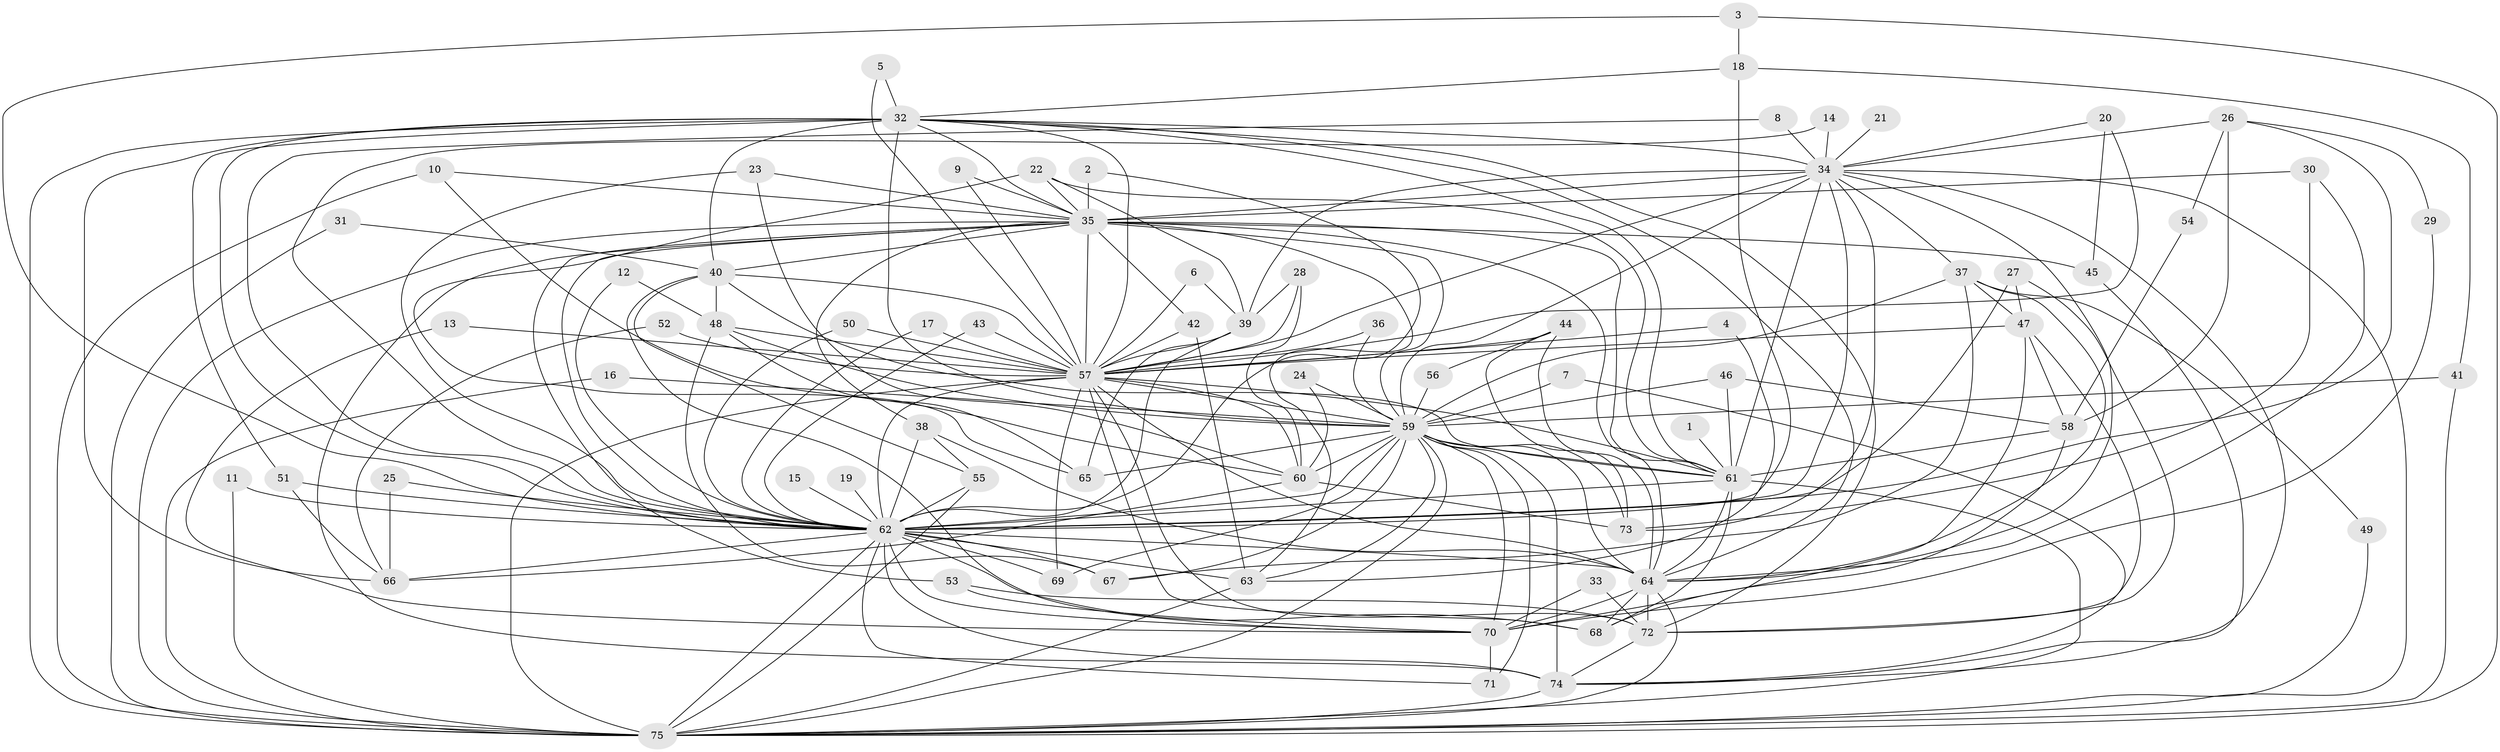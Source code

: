 // original degree distribution, {22: 0.006711409395973154, 18: 0.013422818791946308, 33: 0.006711409395973154, 20: 0.006711409395973154, 16: 0.006711409395973154, 39: 0.006711409395973154, 24: 0.006711409395973154, 29: 0.006711409395973154, 19: 0.006711409395973154, 7: 0.03355704697986577, 5: 0.06040268456375839, 2: 0.5369127516778524, 4: 0.06711409395973154, 10: 0.006711409395973154, 6: 0.013422818791946308, 3: 0.20134228187919462, 8: 0.013422818791946308}
// Generated by graph-tools (version 1.1) at 2025/49/03/09/25 03:49:32]
// undirected, 75 vertices, 209 edges
graph export_dot {
graph [start="1"]
  node [color=gray90,style=filled];
  1;
  2;
  3;
  4;
  5;
  6;
  7;
  8;
  9;
  10;
  11;
  12;
  13;
  14;
  15;
  16;
  17;
  18;
  19;
  20;
  21;
  22;
  23;
  24;
  25;
  26;
  27;
  28;
  29;
  30;
  31;
  32;
  33;
  34;
  35;
  36;
  37;
  38;
  39;
  40;
  41;
  42;
  43;
  44;
  45;
  46;
  47;
  48;
  49;
  50;
  51;
  52;
  53;
  54;
  55;
  56;
  57;
  58;
  59;
  60;
  61;
  62;
  63;
  64;
  65;
  66;
  67;
  68;
  69;
  70;
  71;
  72;
  73;
  74;
  75;
  1 -- 61 [weight=1.0];
  2 -- 35 [weight=1.0];
  2 -- 62 [weight=1.0];
  3 -- 18 [weight=1.0];
  3 -- 62 [weight=1.0];
  3 -- 75 [weight=1.0];
  4 -- 57 [weight=1.0];
  4 -- 63 [weight=1.0];
  5 -- 32 [weight=1.0];
  5 -- 57 [weight=1.0];
  6 -- 39 [weight=1.0];
  6 -- 57 [weight=1.0];
  7 -- 59 [weight=1.0];
  7 -- 74 [weight=1.0];
  8 -- 34 [weight=1.0];
  8 -- 62 [weight=1.0];
  9 -- 35 [weight=1.0];
  9 -- 57 [weight=1.0];
  10 -- 35 [weight=1.0];
  10 -- 60 [weight=1.0];
  10 -- 75 [weight=1.0];
  11 -- 62 [weight=1.0];
  11 -- 75 [weight=1.0];
  12 -- 48 [weight=1.0];
  12 -- 62 [weight=1.0];
  13 -- 57 [weight=1.0];
  13 -- 70 [weight=1.0];
  14 -- 34 [weight=1.0];
  14 -- 62 [weight=1.0];
  15 -- 62 [weight=1.0];
  16 -- 59 [weight=1.0];
  16 -- 75 [weight=1.0];
  17 -- 57 [weight=1.0];
  17 -- 62 [weight=1.0];
  18 -- 32 [weight=1.0];
  18 -- 41 [weight=1.0];
  18 -- 62 [weight=1.0];
  19 -- 62 [weight=1.0];
  20 -- 34 [weight=1.0];
  20 -- 45 [weight=1.0];
  20 -- 57 [weight=1.0];
  21 -- 34 [weight=1.0];
  22 -- 35 [weight=1.0];
  22 -- 39 [weight=1.0];
  22 -- 61 [weight=1.0];
  22 -- 65 [weight=1.0];
  23 -- 35 [weight=1.0];
  23 -- 60 [weight=1.0];
  23 -- 62 [weight=1.0];
  24 -- 59 [weight=1.0];
  24 -- 60 [weight=1.0];
  25 -- 62 [weight=1.0];
  25 -- 66 [weight=1.0];
  26 -- 29 [weight=1.0];
  26 -- 34 [weight=1.0];
  26 -- 54 [weight=1.0];
  26 -- 58 [weight=1.0];
  26 -- 62 [weight=1.0];
  27 -- 47 [weight=1.0];
  27 -- 62 [weight=1.0];
  27 -- 72 [weight=1.0];
  28 -- 39 [weight=1.0];
  28 -- 57 [weight=1.0];
  28 -- 60 [weight=1.0];
  29 -- 70 [weight=1.0];
  30 -- 35 [weight=1.0];
  30 -- 64 [weight=1.0];
  30 -- 73 [weight=1.0];
  31 -- 40 [weight=1.0];
  31 -- 75 [weight=1.0];
  32 -- 34 [weight=1.0];
  32 -- 35 [weight=1.0];
  32 -- 40 [weight=1.0];
  32 -- 51 [weight=1.0];
  32 -- 57 [weight=2.0];
  32 -- 59 [weight=1.0];
  32 -- 61 [weight=1.0];
  32 -- 62 [weight=1.0];
  32 -- 64 [weight=1.0];
  32 -- 66 [weight=1.0];
  32 -- 72 [weight=1.0];
  32 -- 75 [weight=3.0];
  33 -- 70 [weight=1.0];
  33 -- 72 [weight=1.0];
  34 -- 35 [weight=1.0];
  34 -- 37 [weight=1.0];
  34 -- 39 [weight=1.0];
  34 -- 57 [weight=4.0];
  34 -- 59 [weight=2.0];
  34 -- 61 [weight=1.0];
  34 -- 62 [weight=2.0];
  34 -- 64 [weight=1.0];
  34 -- 73 [weight=1.0];
  34 -- 74 [weight=1.0];
  34 -- 75 [weight=1.0];
  35 -- 38 [weight=1.0];
  35 -- 40 [weight=1.0];
  35 -- 42 [weight=1.0];
  35 -- 45 [weight=1.0];
  35 -- 53 [weight=1.0];
  35 -- 57 [weight=2.0];
  35 -- 59 [weight=1.0];
  35 -- 61 [weight=2.0];
  35 -- 62 [weight=1.0];
  35 -- 63 [weight=1.0];
  35 -- 64 [weight=1.0];
  35 -- 74 [weight=1.0];
  35 -- 75 [weight=2.0];
  36 -- 57 [weight=1.0];
  36 -- 59 [weight=1.0];
  37 -- 47 [weight=1.0];
  37 -- 49 [weight=1.0];
  37 -- 59 [weight=1.0];
  37 -- 64 [weight=2.0];
  37 -- 67 [weight=1.0];
  38 -- 55 [weight=1.0];
  38 -- 62 [weight=1.0];
  38 -- 64 [weight=1.0];
  39 -- 57 [weight=1.0];
  39 -- 62 [weight=1.0];
  39 -- 65 [weight=1.0];
  40 -- 48 [weight=1.0];
  40 -- 55 [weight=1.0];
  40 -- 57 [weight=2.0];
  40 -- 61 [weight=1.0];
  40 -- 70 [weight=1.0];
  41 -- 59 [weight=1.0];
  41 -- 75 [weight=1.0];
  42 -- 57 [weight=1.0];
  42 -- 63 [weight=1.0];
  43 -- 57 [weight=1.0];
  43 -- 62 [weight=2.0];
  44 -- 56 [weight=1.0];
  44 -- 57 [weight=1.0];
  44 -- 64 [weight=1.0];
  44 -- 73 [weight=1.0];
  45 -- 74 [weight=1.0];
  46 -- 58 [weight=1.0];
  46 -- 59 [weight=1.0];
  46 -- 61 [weight=1.0];
  47 -- 57 [weight=1.0];
  47 -- 58 [weight=1.0];
  47 -- 70 [weight=1.0];
  47 -- 72 [weight=1.0];
  48 -- 57 [weight=2.0];
  48 -- 59 [weight=1.0];
  48 -- 65 [weight=1.0];
  48 -- 67 [weight=1.0];
  49 -- 75 [weight=1.0];
  50 -- 57 [weight=1.0];
  50 -- 62 [weight=1.0];
  51 -- 62 [weight=1.0];
  51 -- 66 [weight=1.0];
  52 -- 57 [weight=1.0];
  52 -- 66 [weight=1.0];
  53 -- 70 [weight=1.0];
  53 -- 72 [weight=1.0];
  54 -- 58 [weight=1.0];
  55 -- 62 [weight=1.0];
  55 -- 75 [weight=1.0];
  56 -- 59 [weight=1.0];
  57 -- 59 [weight=3.0];
  57 -- 60 [weight=1.0];
  57 -- 61 [weight=2.0];
  57 -- 62 [weight=2.0];
  57 -- 64 [weight=2.0];
  57 -- 68 [weight=1.0];
  57 -- 69 [weight=1.0];
  57 -- 72 [weight=1.0];
  57 -- 75 [weight=2.0];
  58 -- 61 [weight=1.0];
  58 -- 68 [weight=2.0];
  59 -- 60 [weight=1.0];
  59 -- 61 [weight=1.0];
  59 -- 62 [weight=1.0];
  59 -- 63 [weight=1.0];
  59 -- 64 [weight=2.0];
  59 -- 65 [weight=1.0];
  59 -- 67 [weight=1.0];
  59 -- 69 [weight=1.0];
  59 -- 70 [weight=1.0];
  59 -- 71 [weight=1.0];
  59 -- 73 [weight=1.0];
  59 -- 74 [weight=2.0];
  59 -- 75 [weight=1.0];
  60 -- 66 [weight=2.0];
  60 -- 73 [weight=1.0];
  61 -- 62 [weight=1.0];
  61 -- 64 [weight=1.0];
  61 -- 68 [weight=1.0];
  61 -- 75 [weight=1.0];
  62 -- 63 [weight=1.0];
  62 -- 64 [weight=1.0];
  62 -- 66 [weight=1.0];
  62 -- 67 [weight=1.0];
  62 -- 68 [weight=1.0];
  62 -- 69 [weight=1.0];
  62 -- 70 [weight=1.0];
  62 -- 71 [weight=1.0];
  62 -- 74 [weight=2.0];
  62 -- 75 [weight=1.0];
  63 -- 75 [weight=1.0];
  64 -- 68 [weight=1.0];
  64 -- 70 [weight=2.0];
  64 -- 72 [weight=1.0];
  64 -- 75 [weight=1.0];
  70 -- 71 [weight=1.0];
  72 -- 74 [weight=2.0];
  74 -- 75 [weight=1.0];
}
